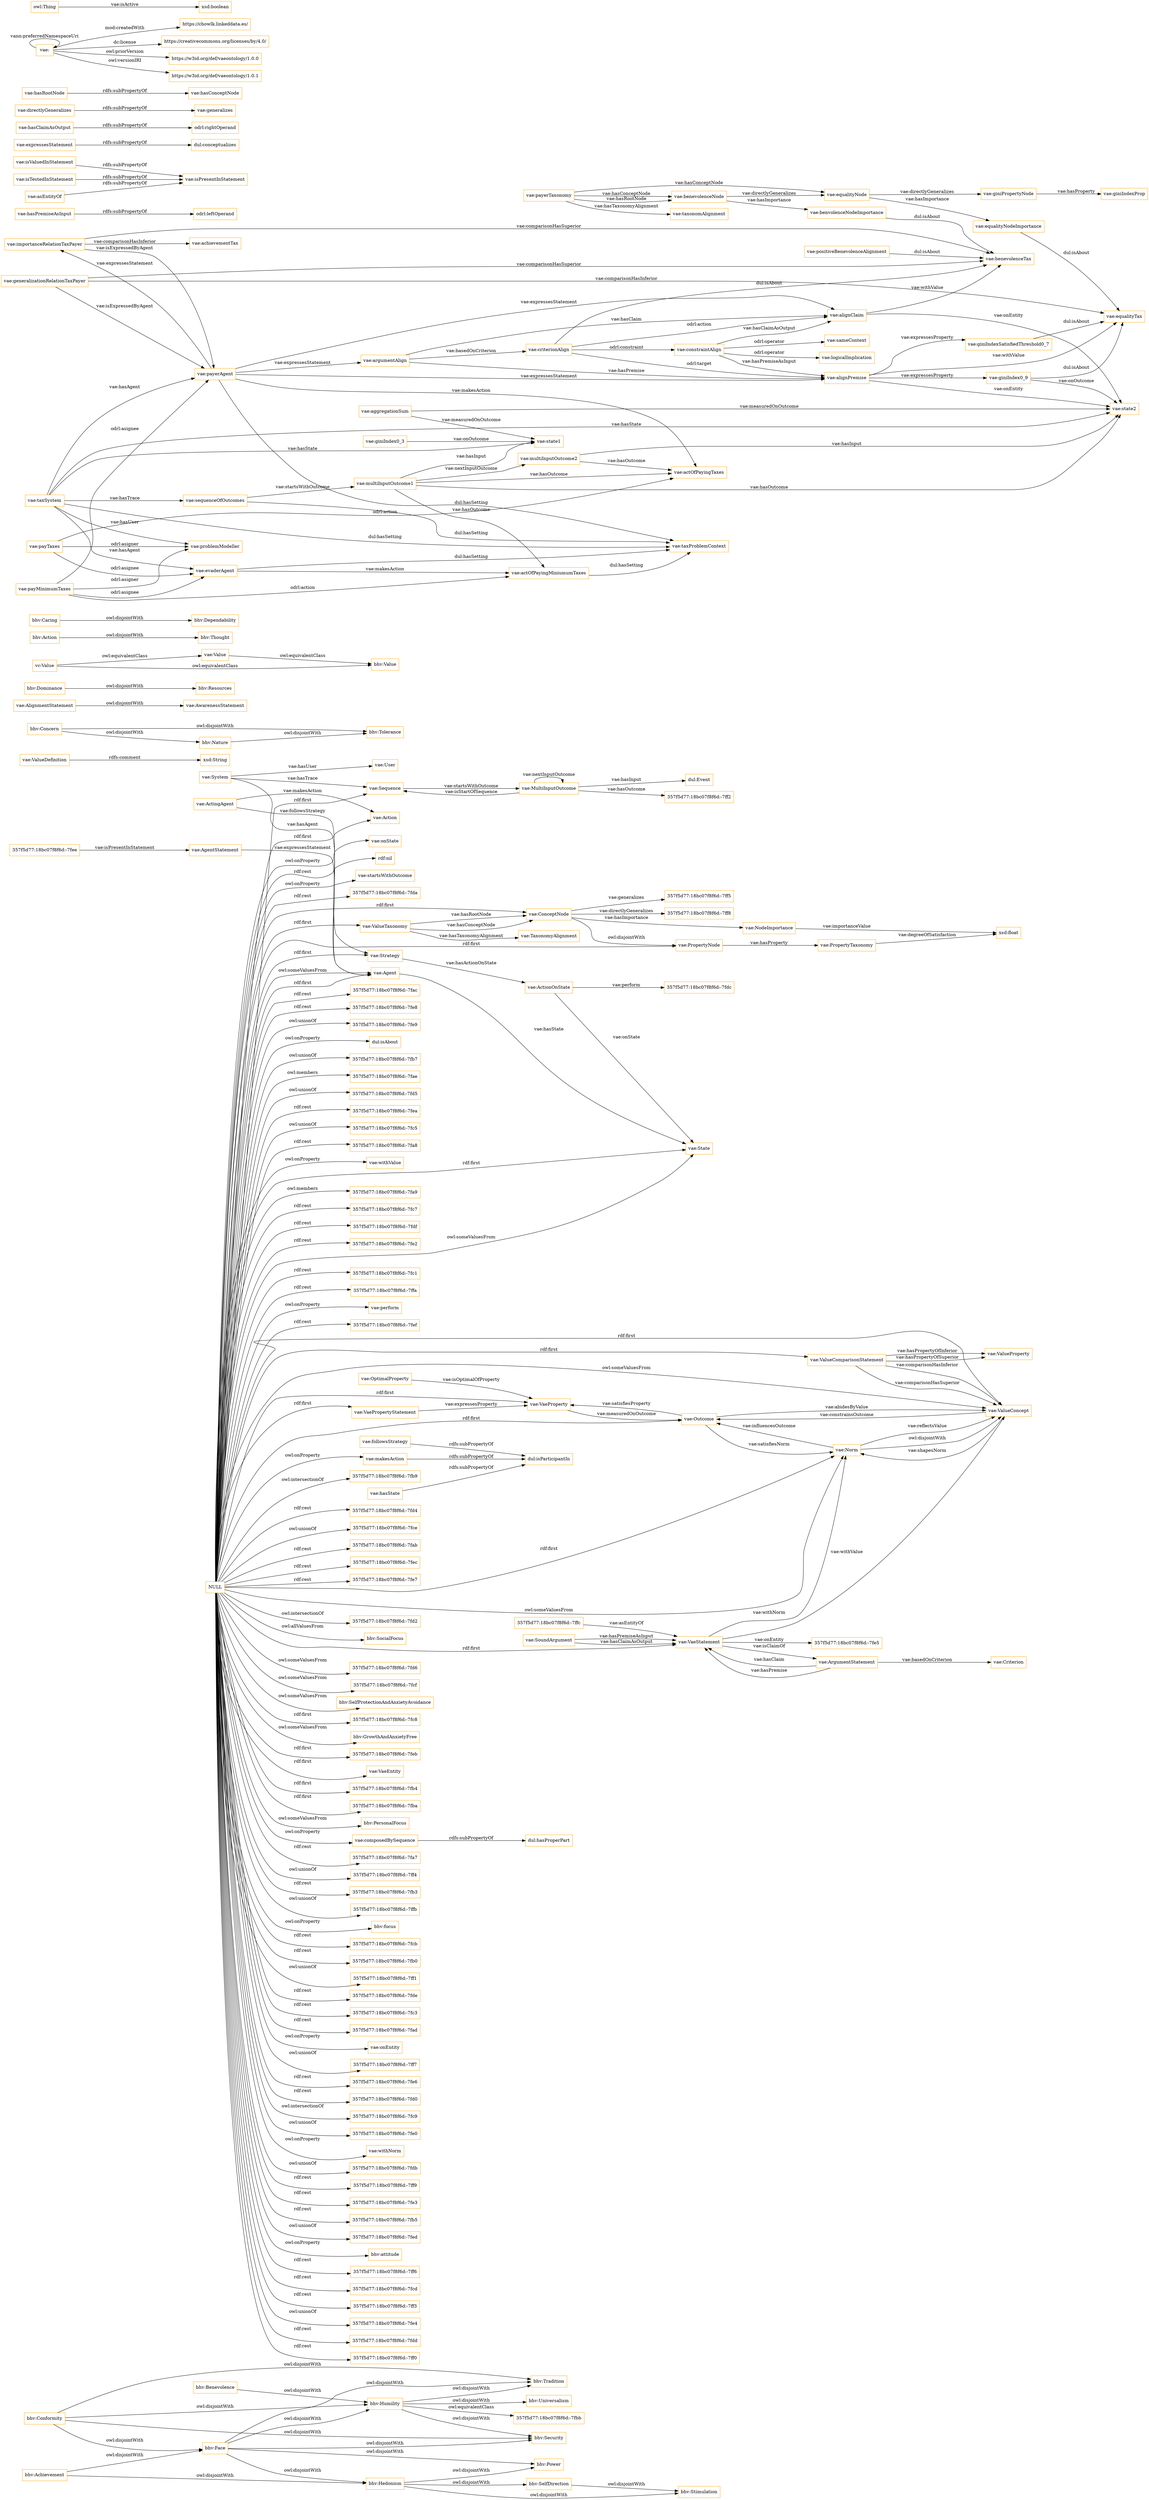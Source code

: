 digraph ar2dtool_diagram { 
rankdir=LR;
size="1501"
node [shape = rectangle, color="orange"]; "bhv:Stimulation" "357f5d77:18bc07f8f6d:-7ff5" "vae:ValueDefinition" "vae:PropertyTaxonomy" "bhv:Tolerance" "vae:VaeProperty" "vae:ConceptNode" "vae:Sequence" "bhv:Tradition" "vae:AlignmentStatement" "bhv:SocialFocus" "bhv:Dominance" "vae:MultiInputOutcome" "vae:AwarenessStatement" "bhv:Security" "bhv:SelfDirection" "357f5d77:18bc07f8f6d:-7fee" "357f5d77:18bc07f8f6d:-7fd6" "357f5d77:18bc07f8f6d:-7fcf" "vae:System" "vae:AgentStatement" "vae:Outcome" "vae:Value" "bhv:SelfProtectionAndAnxietyAvoidance" "vae:Criterion" "vae:ArgumentStatement" "vae:ValueProperty" "357f5d77:18bc07f8f6d:-7ff8" "vae:ValueComparisonStatement" "bhv:Hedonism" "vae:VaeStatement" "bhv:Concern" "vae:State" "357f5d77:18bc07f8f6d:-7fc8" "vae:SoundArgument" "vae:ValueConcept" "bhv:GrowthAndAnxietyFree" "357f5d77:18bc07f8f6d:-7feb" "vc:Value" "vae:VaeEntity" "bhv:Thought" "bhv:Humility" "vae:Strategy" "vae:ActingAgent" "bhv:Power" "bhv:Nature" "bhv:Benevolence" "bhv:Achievement" "357f5d77:18bc07f8f6d:-7fb4" "vae:Norm" "vae:OptimalProperty" "vae:TaxonomyAlignment" "bhv:Action" "357f5d77:18bc07f8f6d:-7fe5" "bhv:Caring" "bhv:Resources" "357f5d77:18bc07f8f6d:-7fba" "bhv:Face" "vae:ValueTaxonomy" "vae:User" "dul:Event" "357f5d77:18bc07f8f6d:-7fdc" "bhv:Dependability" "bhv:Value" "bhv:Conformity" "vae:VaePropertyStatement" "357f5d77:18bc07f8f6d:-7ff2" "vae:Agent" "357f5d77:18bc07f8f6d:-7ffc" "vae:Action" "vae:NodeImportance" "vae:ActionOnState" "bhv:Universalism" "bhv:PersonalFocus" "vae:PropertyNode" "357f5d77:18bc07f8f6d:-7fbb" ; /*classes style*/
	"vae:importanceRelationTaxPayer" -> "vae:payerAgent" [ label = "vae:isExpressedByAgent" ];
	"vae:importanceRelationTaxPayer" -> "vae:benevolenceTax" [ label = "vae:comparisonHasSuperior" ];
	"vae:importanceRelationTaxPayer" -> "vae:achievementTax" [ label = "vae:comparisonHasInferior" ];
	"vae:actOfPayingMiniumumTaxes" -> "vae:taxProblemContext" [ label = "dul:hasSetting" ];
	"vae:equalityNodeImportance" -> "vae:equalityTax" [ label = "dul:isAbout" ];
	"vae:composedBySequence" -> "dul:hasProperPart" [ label = "rdfs:subPropertyOf" ];
	"bhv:Face" -> "bhv:Tradition" [ label = "owl:disjointWith" ];
	"bhv:Face" -> "bhv:Security" [ label = "owl:disjointWith" ];
	"bhv:Face" -> "bhv:Power" [ label = "owl:disjointWith" ];
	"bhv:Face" -> "bhv:Humility" [ label = "owl:disjointWith" ];
	"bhv:Face" -> "bhv:Hedonism" [ label = "owl:disjointWith" ];
	"vae:payerAgent" -> "vae:actOfPayingTaxes" [ label = "vae:makesAction" ];
	"vae:payerAgent" -> "vae:importanceRelationTaxPayer" [ label = "vae:expressesStatement" ];
	"vae:payerAgent" -> "vae:argumentAlign" [ label = "vae:expressesStatement" ];
	"vae:payerAgent" -> "vae:alignPremise" [ label = "vae:expressesStatement" ];
	"vae:payerAgent" -> "vae:alignClaim" [ label = "vae:expressesStatement" ];
	"vae:payerAgent" -> "vae:taxProblemContext" [ label = "dul:hasSetting" ];
	"vae:payMinimumTaxes" -> "vae:problemModeller" [ label = "odrl:asigner" ];
	"vae:payMinimumTaxes" -> "vae:payerAgent" [ label = "odrl:asignee" ];
	"vae:payMinimumTaxes" -> "vae:evaderAgent" [ label = "odrl:asignee" ];
	"vae:payMinimumTaxes" -> "vae:actOfPayingMiniumumTaxes" [ label = "odrl:action" ];
	"vae:giniPropertyNode" -> "vae:giniIndexProp" [ label = "vae:hasProperty" ];
	"vae:hasState" -> "dul:isParticipantIn" [ label = "rdfs:subPropertyOf" ];
	"vae:payerTaxonomy" -> "vae:taxonomAlignment" [ label = "vae:hasTaxonomyAlignment" ];
	"vae:payerTaxonomy" -> "vae:benevolenceNode" [ label = "vae:hasRootNode" ];
	"vae:payerTaxonomy" -> "vae:equalityNode" [ label = "vae:hasConceptNode" ];
	"vae:payerTaxonomy" -> "vae:benevolenceNode" [ label = "vae:hasConceptNode" ];
	"vae:followsStrategy" -> "dul:isParticipantIn" [ label = "rdfs:subPropertyOf" ];
	"vae:Norm" -> "vae:ValueConcept" [ label = "owl:disjointWith" ];
	"vae:hasPremiseAsInput" -> "odrl:leftOperand" [ label = "rdfs:subPropertyOf" ];
	"vae:constraintAlign" -> "vae:alignPremise" [ label = "vae:hasPremiseAsInput" ];
	"vae:constraintAlign" -> "vae:alignClaim" [ label = "vae:hasClaimAsOutput" ];
	"vae:constraintAlign" -> "vae:sameContext" [ label = "odrl:operator" ];
	"vae:constraintAlign" -> "vae:logicalImplication" [ label = "odrl:operator" ];
	"vae:positiveBenevolenceAlignment" -> "vae:benevolenceTax" [ label = "dul:isAbout" ];
	"bhv:Nature" -> "bhv:Tolerance" [ label = "owl:disjointWith" ];
	"vae:giniIndexSatisfiedThreshold0_7" -> "vae:equalityTax" [ label = "dul:isAbout" ];
	"vae:makesAction" -> "dul:isParticipantIn" [ label = "rdfs:subPropertyOf" ];
	"vae:taxSystem" -> "vae:problemModeller" [ label = "vae:hasUser" ];
	"vae:taxSystem" -> "vae:sequenceOfOutcomes" [ label = "vae:hasTrace" ];
	"vae:taxSystem" -> "vae:state2" [ label = "vae:hasState" ];
	"vae:taxSystem" -> "vae:state1" [ label = "vae:hasState" ];
	"vae:taxSystem" -> "vae:payerAgent" [ label = "vae:hasAgent" ];
	"vae:taxSystem" -> "vae:evaderAgent" [ label = "vae:hasAgent" ];
	"vae:taxSystem" -> "vae:taxProblemContext" [ label = "dul:hasSetting" ];
	"vae:benevolenceNode" -> "vae:benvolenceNodeImportance" [ label = "vae:hasImportance" ];
	"vae:benevolenceNode" -> "vae:equalityNode" [ label = "vae:directlyGeneralizes" ];
	"bhv:Benevolence" -> "bhv:Humility" [ label = "owl:disjointWith" ];
	"vae:isValuedInStatement" -> "vae:isPresentInStatement" [ label = "rdfs:subPropertyOf" ];
	"bhv:Caring" -> "bhv:Dependability" [ label = "owl:disjointWith" ];
	"bhv:Concern" -> "bhv:Tolerance" [ label = "owl:disjointWith" ];
	"bhv:Concern" -> "bhv:Nature" [ label = "owl:disjointWith" ];
	"vae:isTestedInStatement" -> "vae:isPresentInStatement" [ label = "rdfs:subPropertyOf" ];
	"vae:benvolenceNodeImportance" -> "vae:benevolenceTax" [ label = "dul:isAbout" ];
	"bhv:Achievement" -> "bhv:Hedonism" [ label = "owl:disjointWith" ];
	"bhv:Achievement" -> "bhv:Face" [ label = "owl:disjointWith" ];
	"vae:expressesStatement" -> "dul:conceptualizes" [ label = "rdfs:subPropertyOf" ];
	"vae:criterionAlign" -> "vae:alignPremise" [ label = "odrl:target" ];
	"vae:criterionAlign" -> "vae:constraintAlign" [ label = "odrl:constraint" ];
	"vae:criterionAlign" -> "vae:alignClaim" [ label = "odrl:action" ];
	"vae:criterionAlign" -> "vae:benevolenceTax" [ label = "dul:isAbout" ];
	"vae:alignClaim" -> "vae:benevolenceTax" [ label = "vae:withValue" ];
	"vae:alignClaim" -> "vae:state2" [ label = "vae:onEntity" ];
	"vae:argumentAlign" -> "vae:alignPremise" [ label = "vae:hasPremise" ];
	"vae:argumentAlign" -> "vae:alignClaim" [ label = "vae:hasClaim" ];
	"vae:argumentAlign" -> "vae:criterionAlign" [ label = "vae:basedOnCriterion" ];
	"bhv:Action" -> "bhv:Thought" [ label = "owl:disjointWith" ];
	"vae:hasClaimAsOutput" -> "odrl:rightOperand" [ label = "rdfs:subPropertyOf" ];
	"vae:alignPremise" -> "vae:equalityTax" [ label = "vae:withValue" ];
	"vae:alignPremise" -> "vae:state2" [ label = "vae:onEntity" ];
	"vae:alignPremise" -> "vae:giniIndexSatisfiedThreshold0_7" [ label = "vae:expressesProperty" ];
	"vae:alignPremise" -> "vae:giniIndex0_9" [ label = "vae:expressesProperty" ];
	"vae:equalityNode" -> "vae:equalityNodeImportance" [ label = "vae:hasImportance" ];
	"vae:equalityNode" -> "vae:giniPropertyNode" [ label = "vae:directlyGeneralizes" ];
	"vae:asEntityOf" -> "vae:isPresentInStatement" [ label = "rdfs:subPropertyOf" ];
	"NULL" -> "bhv:PersonalFocus" [ label = "owl:someValuesFrom" ];
	"NULL" -> "vae:Agent" [ label = "owl:someValuesFrom" ];
	"NULL" -> "357f5d77:18bc07f8f6d:-7fa7" [ label = "rdf:rest" ];
	"NULL" -> "357f5d77:18bc07f8f6d:-7ff4" [ label = "owl:unionOf" ];
	"NULL" -> "357f5d77:18bc07f8f6d:-7fb3" [ label = "rdf:rest" ];
	"NULL" -> "357f5d77:18bc07f8f6d:-7ffb" [ label = "owl:unionOf" ];
	"NULL" -> "bhv:focus" [ label = "owl:onProperty" ];
	"NULL" -> "357f5d77:18bc07f8f6d:-7fcb" [ label = "rdf:rest" ];
	"NULL" -> "357f5d77:18bc07f8f6d:-7fb0" [ label = "rdf:rest" ];
	"NULL" -> "vae:Outcome" [ label = "rdf:first" ];
	"NULL" -> "357f5d77:18bc07f8f6d:-7ff1" [ label = "owl:unionOf" ];
	"NULL" -> "357f5d77:18bc07f8f6d:-7fde" [ label = "rdf:rest" ];
	"NULL" -> "357f5d77:18bc07f8f6d:-7fc3" [ label = "rdf:rest" ];
	"NULL" -> "357f5d77:18bc07f8f6d:-7fad" [ label = "rdf:rest" ];
	"NULL" -> "vae:onEntity" [ label = "owl:onProperty" ];
	"NULL" -> "357f5d77:18bc07f8f6d:-7ff7" [ label = "owl:unionOf" ];
	"NULL" -> "357f5d77:18bc07f8f6d:-7feb" [ label = "rdf:first" ];
	"NULL" -> "vae:ValueTaxonomy" [ label = "rdf:first" ];
	"NULL" -> "357f5d77:18bc07f8f6d:-7fe6" [ label = "rdf:rest" ];
	"NULL" -> "vae:Sequence" [ label = "rdf:first" ];
	"NULL" -> "357f5d77:18bc07f8f6d:-7fd0" [ label = "rdf:rest" ];
	"NULL" -> "357f5d77:18bc07f8f6d:-7fc9" [ label = "owl:intersectionOf" ];
	"NULL" -> "357f5d77:18bc07f8f6d:-7fe0" [ label = "owl:unionOf" ];
	"NULL" -> "vae:withNorm" [ label = "owl:onProperty" ];
	"NULL" -> "357f5d77:18bc07f8f6d:-7fdb" [ label = "owl:unionOf" ];
	"NULL" -> "357f5d77:18bc07f8f6d:-7ff9" [ label = "rdf:rest" ];
	"NULL" -> "357f5d77:18bc07f8f6d:-7fe3" [ label = "rdf:rest" ];
	"NULL" -> "357f5d77:18bc07f8f6d:-7fb5" [ label = "rdf:rest" ];
	"NULL" -> "357f5d77:18bc07f8f6d:-7fed" [ label = "owl:unionOf" ];
	"NULL" -> "vae:Norm" [ label = "owl:someValuesFrom" ];
	"NULL" -> "vae:ValueComparisonStatement" [ label = "rdf:first" ];
	"NULL" -> "bhv:attitude" [ label = "owl:onProperty" ];
	"NULL" -> "357f5d77:18bc07f8f6d:-7ff6" [ label = "rdf:rest" ];
	"NULL" -> "357f5d77:18bc07f8f6d:-7fcd" [ label = "rdf:rest" ];
	"NULL" -> "vae:ValueConcept" [ label = "rdf:first" ];
	"NULL" -> "bhv:SelfProtectionAndAnxietyAvoidance" [ label = "owl:someValuesFrom" ];
	"NULL" -> "bhv:SocialFocus" [ label = "owl:allValuesFrom" ];
	"NULL" -> "357f5d77:18bc07f8f6d:-7ff3" [ label = "rdf:rest" ];
	"NULL" -> "357f5d77:18bc07f8f6d:-7fcf" [ label = "owl:someValuesFrom" ];
	"NULL" -> "vae:PropertyNode" [ label = "rdf:first" ];
	"NULL" -> "357f5d77:18bc07f8f6d:-7fe4" [ label = "owl:unionOf" ];
	"NULL" -> "357f5d77:18bc07f8f6d:-7fdd" [ label = "rdf:rest" ];
	"NULL" -> "357f5d77:18bc07f8f6d:-7ff0" [ label = "rdf:rest" ];
	"NULL" -> "vae:VaeEntity" [ label = "rdf:first" ];
	"NULL" -> "vae:onState" [ label = "owl:onProperty" ];
	"NULL" -> "357f5d77:18bc07f8f6d:-7fc8" [ label = "rdf:first" ];
	"NULL" -> "rdf:nil" [ label = "rdf:rest" ];
	"NULL" -> "vae:startsWithOutcome" [ label = "owl:onProperty" ];
	"NULL" -> "357f5d77:18bc07f8f6d:-7fda" [ label = "rdf:rest" ];
	"NULL" -> "vae:Agent" [ label = "rdf:first" ];
	"NULL" -> "vae:ValueConcept" [ label = "owl:someValuesFrom" ];
	"NULL" -> "vae:VaeProperty" [ label = "rdf:first" ];
	"NULL" -> "357f5d77:18bc07f8f6d:-7fac" [ label = "rdf:rest" ];
	"NULL" -> "357f5d77:18bc07f8f6d:-7fba" [ label = "rdf:first" ];
	"NULL" -> "357f5d77:18bc07f8f6d:-7fa9" [ label = "owl:members" ];
	"NULL" -> "357f5d77:18bc07f8f6d:-7fd6" [ label = "owl:someValuesFrom" ];
	"NULL" -> "357f5d77:18bc07f8f6d:-7fe8" [ label = "rdf:rest" ];
	"NULL" -> "357f5d77:18bc07f8f6d:-7fe9" [ label = "owl:unionOf" ];
	"NULL" -> "dul:isAbout" [ label = "owl:onProperty" ];
	"NULL" -> "357f5d77:18bc07f8f6d:-7fb7" [ label = "owl:unionOf" ];
	"NULL" -> "357f5d77:18bc07f8f6d:-7fae" [ label = "owl:members" ];
	"NULL" -> "357f5d77:18bc07f8f6d:-7fd5" [ label = "owl:unionOf" ];
	"NULL" -> "vae:ConceptNode" [ label = "rdf:first" ];
	"NULL" -> "357f5d77:18bc07f8f6d:-7fea" [ label = "rdf:rest" ];
	"NULL" -> "bhv:GrowthAndAnxietyFree" [ label = "owl:someValuesFrom" ];
	"NULL" -> "vae:makesAction" [ label = "owl:onProperty" ];
	"NULL" -> "357f5d77:18bc07f8f6d:-7fc5" [ label = "owl:unionOf" ];
	"NULL" -> "357f5d77:18bc07f8f6d:-7fa8" [ label = "rdf:rest" ];
	"NULL" -> "vae:withValue" [ label = "owl:onProperty" ];
	"NULL" -> "357f5d77:18bc07f8f6d:-7fe2" [ label = "rdf:rest" ];
	"NULL" -> "357f5d77:18bc07f8f6d:-7ffa" [ label = "rdf:rest" ];
	"NULL" -> "357f5d77:18bc07f8f6d:-7fc7" [ label = "rdf:rest" ];
	"NULL" -> "vae:composedBySequence" [ label = "owl:onProperty" ];
	"NULL" -> "357f5d77:18bc07f8f6d:-7fdf" [ label = "rdf:rest" ];
	"NULL" -> "vae:State" [ label = "owl:someValuesFrom" ];
	"NULL" -> "357f5d77:18bc07f8f6d:-7fc1" [ label = "rdf:rest" ];
	"NULL" -> "vae:perform" [ label = "owl:onProperty" ];
	"NULL" -> "vae:Action" [ label = "rdf:first" ];
	"NULL" -> "357f5d77:18bc07f8f6d:-7fb4" [ label = "rdf:first" ];
	"NULL" -> "357f5d77:18bc07f8f6d:-7fef" [ label = "rdf:rest" ];
	"NULL" -> "357f5d77:18bc07f8f6d:-7fb9" [ label = "owl:intersectionOf" ];
	"NULL" -> "357f5d77:18bc07f8f6d:-7fd4" [ label = "rdf:rest" ];
	"NULL" -> "357f5d77:18bc07f8f6d:-7fce" [ label = "owl:unionOf" ];
	"NULL" -> "357f5d77:18bc07f8f6d:-7fab" [ label = "rdf:rest" ];
	"NULL" -> "vae:Norm" [ label = "rdf:first" ];
	"NULL" -> "357f5d77:18bc07f8f6d:-7fec" [ label = "rdf:rest" ];
	"NULL" -> "357f5d77:18bc07f8f6d:-7fe7" [ label = "rdf:rest" ];
	"NULL" -> "vae:Strategy" [ label = "rdf:first" ];
	"NULL" -> "vae:State" [ label = "rdf:first" ];
	"NULL" -> "vae:VaeStatement" [ label = "rdf:first" ];
	"NULL" -> "357f5d77:18bc07f8f6d:-7fd2" [ label = "owl:intersectionOf" ];
	"NULL" -> "vae:VaePropertyStatement" [ label = "rdf:first" ];
	"bhv:Conformity" -> "bhv:Tradition" [ label = "owl:disjointWith" ];
	"bhv:Conformity" -> "bhv:Security" [ label = "owl:disjointWith" ];
	"bhv:Conformity" -> "bhv:Humility" [ label = "owl:disjointWith" ];
	"bhv:Conformity" -> "bhv:Face" [ label = "owl:disjointWith" ];
	"vae:sequenceOfOutcomes" -> "vae:multiInputOutcome1" [ label = "vae:startsWithOutcome" ];
	"vae:sequenceOfOutcomes" -> "vae:taxProblemContext" [ label = "dul:hasSetting" ];
	"vae:directlyGeneralizes" -> "vae:generalizes" [ label = "rdfs:subPropertyOf" ];
	"vae:hasRootNode" -> "vae:hasConceptNode" [ label = "rdfs:subPropertyOf" ];
	"vae:generalizationRelationTaxPayer" -> "vae:payerAgent" [ label = "vae:isExpressedByAgent" ];
	"vae:generalizationRelationTaxPayer" -> "vae:benevolenceTax" [ label = "vae:comparisonHasSuperior" ];
	"vae:generalizationRelationTaxPayer" -> "vae:equalityTax" [ label = "vae:comparisonHasInferior" ];
	"vae:multiInputOutcome2" -> "vae:actOfPayingTaxes" [ label = "vae:hasOutcome" ];
	"vae:multiInputOutcome2" -> "vae:state2" [ label = "vae:hasInput" ];
	"bhv:Dominance" -> "bhv:Resources" [ label = "owl:disjointWith" ];
	"vae:" -> "https://chowlk.linkeddata.es/" [ label = "mod:createdWith" ];
	"vae:" -> "https://creativecommons.org/licenses/by/4.0/" [ label = "dc:license" ];
	"vae:" -> "vae:" [ label = "vann:preferredNamespaceUri" ];
	"vae:" -> "https://w3id.org/def/vaeontology/1.0.0" [ label = "owl:priorVersion" ];
	"vae:" -> "https://w3id.org/def/vaeontology/1.0.1" [ label = "owl:versionIRI" ];
	"vae:ConceptNode" -> "vae:PropertyNode" [ label = "owl:disjointWith" ];
	"vae:giniIndex0_9" -> "vae:state2" [ label = "vae:onOutcome" ];
	"vae:giniIndex0_9" -> "vae:equalityTax" [ label = "dul:isAbout" ];
	"vae:Value" -> "bhv:Value" [ label = "owl:equivalentClass" ];
	"vae:evaderAgent" -> "vae:actOfPayingMiniumumTaxes" [ label = "vae:makesAction" ];
	"vae:evaderAgent" -> "vae:taxProblemContext" [ label = "dul:hasSetting" ];
	"vae:payTaxes" -> "vae:problemModeller" [ label = "odrl:asigner" ];
	"vae:payTaxes" -> "vae:evaderAgent" [ label = "odrl:asignee" ];
	"vae:payTaxes" -> "vae:actOfPayingTaxes" [ label = "odrl:action" ];
	"vae:giniIndex0_3" -> "vae:state1" [ label = "vae:onOutcome" ];
	"vc:Value" -> "bhv:Value" [ label = "owl:equivalentClass" ];
	"vc:Value" -> "vae:Value" [ label = "owl:equivalentClass" ];
	"vae:multiInputOutcome1" -> "vae:multiInputOutcome2" [ label = "vae:nextInputOutcome" ];
	"vae:multiInputOutcome1" -> "vae:state2" [ label = "vae:hasOutcome" ];
	"vae:multiInputOutcome1" -> "vae:actOfPayingTaxes" [ label = "vae:hasOutcome" ];
	"vae:multiInputOutcome1" -> "vae:actOfPayingMiniumumTaxes" [ label = "vae:hasOutcome" ];
	"vae:multiInputOutcome1" -> "vae:state1" [ label = "vae:hasInput" ];
	"bhv:Hedonism" -> "bhv:Stimulation" [ label = "owl:disjointWith" ];
	"bhv:Hedonism" -> "bhv:SelfDirection" [ label = "owl:disjointWith" ];
	"bhv:Hedonism" -> "bhv:Power" [ label = "owl:disjointWith" ];
	"bhv:SelfDirection" -> "bhv:Stimulation" [ label = "owl:disjointWith" ];
	"vae:AlignmentStatement" -> "vae:AwarenessStatement" [ label = "owl:disjointWith" ];
	"bhv:Humility" -> "bhv:Universalism" [ label = "owl:disjointWith" ];
	"bhv:Humility" -> "bhv:Tradition" [ label = "owl:disjointWith" ];
	"bhv:Humility" -> "bhv:Security" [ label = "owl:disjointWith" ];
	"bhv:Humility" -> "357f5d77:18bc07f8f6d:-7fbb" [ label = "owl:equivalentClass" ];
	"vae:aggregationSum" -> "vae:state2" [ label = "vae:measuredOnOutcome" ];
	"vae:aggregationSum" -> "vae:state1" [ label = "vae:measuredOnOutcome" ];
	"vae:MultiInputOutcome" -> "vae:Sequence" [ label = "vae:isStartOfSequence" ];
	"vae:SoundArgument" -> "vae:VaeStatement" [ label = "vae:hasClaimAsOutput" ];
	"vae:ActionOnState" -> "357f5d77:18bc07f8f6d:-7fdc" [ label = "vae:perform" ];
	"vae:OptimalProperty" -> "vae:VaeProperty" [ label = "vae:isOptimalOfProperty" ];
	"357f5d77:18bc07f8f6d:-7ffc" -> "vae:VaeStatement" [ label = "vae:asEntityOf" ];
	"vae:ValueComparisonStatement" -> "vae:ValueProperty" [ label = "vae:hasPropertyOfSuperior" ];
	"vae:Outcome" -> "vae:ValueConcept" [ label = "vae:abidesByValue" ];
	"vae:ValueTaxonomy" -> "vae:TaxonomyAlignment" [ label = "vae:hasTaxonomyAlignment" ];
	"vae:VaePropertyStatement" -> "vae:VaeProperty" [ label = "vae:expressesProperty" ];
	"owl:Thing" -> "xsd:boolean" [ label = "vae:isActive" ];
	"vae:ActingAgent" -> "vae:Strategy" [ label = "vae:followsStrategy" ];
	"vae:ValueTaxonomy" -> "vae:ConceptNode" [ label = "vae:hasRootNode" ];
	"vae:Norm" -> "vae:ValueConcept" [ label = "vae:reflectsValue" ];
	"vae:VaeStatement" -> "357f5d77:18bc07f8f6d:-7fe5" [ label = "vae:onEntity" ];
	"vae:AgentStatement" -> "vae:Agent" [ label = "vae:expressesStatement" ];
	"vae:ValueComparisonStatement" -> "vae:ValueConcept" [ label = "vae:comparisonHasInferior" ];
	"vae:MultiInputOutcome" -> "dul:Event" [ label = "vae:hasInput" ];
	"vae:VaeProperty" -> "vae:Outcome" [ label = "vae:measuredOnOutcome" ];
	"vae:ValueComparisonStatement" -> "vae:ValueConcept" [ label = "vae:comparisonHasSuperior" ];
	"vae:Outcome" -> "vae:VaeProperty" [ label = "vae:satisfiesProperty" ];
	"vae:ArgumentStatement" -> "vae:VaeStatement" [ label = "vae:hasClaim" ];
	"vae:ConceptNode" -> "357f5d77:18bc07f8f6d:-7ff8" [ label = "vae:directlyGeneralizes" ];
	"vae:ArgumentStatement" -> "vae:VaeStatement" [ label = "vae:hasPremise" ];
	"vae:PropertyNode" -> "vae:PropertyTaxonomy" [ label = "vae:hasProperty" ];
	"vae:ActionOnState" -> "vae:State" [ label = "vae:onState" ];
	"vae:ConceptNode" -> "vae:NodeImportance" [ label = "vae:hasImportance" ];
	"vae:VaeStatement" -> "vae:ArgumentStatement" [ label = "vae:isClaimOf" ];
	"vae:System" -> "vae:Sequence" [ label = "vae:hasTrace" ];
	"vae:Strategy" -> "vae:ActionOnState" [ label = "vae:hasActionOnState" ];
	"vae:Outcome" -> "vae:Norm" [ label = "vae:satisfiesNorm" ];
	"vae:VaeStatement" -> "vae:Norm" [ label = "vae:withNorm" ];
	"vae:ActingAgent" -> "vae:Action" [ label = "vae:makesAction" ];
	"vae:ArgumentStatement" -> "vae:Criterion" [ label = "vae:basedOnCriterion" ];
	"vae:MultiInputOutcome" -> "357f5d77:18bc07f8f6d:-7ff2" [ label = "vae:hasOutcome" ];
	"vae:PropertyTaxonomy" -> "xsd:float" [ label = "vae:degreeOfSatisfaction" ];
	"vae:ValueDefinition" -> "xsd:String" [ label = "rdfs:comment" ];
	"vae:ValueTaxonomy" -> "vae:ConceptNode" [ label = "vae:hasConceptNode" ];
	"vae:NodeImportance" -> "xsd:float" [ label = "vae:importanceValue" ];
	"vae:ValueComparisonStatement" -> "vae:ValueProperty" [ label = "vae:hasPropertyOfInferior" ];
	"vae:ValueConcept" -> "vae:Outcome" [ label = "vae:constrainsOutcome" ];
	"vae:MultiInputOutcome" -> "vae:MultiInputOutcome" [ label = "vae:nextInputOutcome" ];
	"357f5d77:18bc07f8f6d:-7fee" -> "vae:AgentStatement" [ label = "vae:isPresentInStatement" ];
	"vae:System" -> "vae:Agent" [ label = "vae:hasAgent" ];
	"vae:Norm" -> "vae:Outcome" [ label = "vae:influencesOutcome" ];
	"vae:System" -> "vae:User" [ label = "vae:hasUser" ];
	"vae:VaeStatement" -> "vae:ValueConcept" [ label = "vae:withValue" ];
	"vae:SoundArgument" -> "vae:VaeStatement" [ label = "vae:hasPremiseAsInput" ];
	"vae:Sequence" -> "vae:MultiInputOutcome" [ label = "vae:startsWithOutcome" ];
	"vae:ConceptNode" -> "357f5d77:18bc07f8f6d:-7ff5" [ label = "vae:generalizes" ];
	"vae:Agent" -> "vae:State" [ label = "vae:hasState" ];
	"vae:ValueConcept" -> "vae:Norm" [ label = "vae:shapesNorm" ];

}
